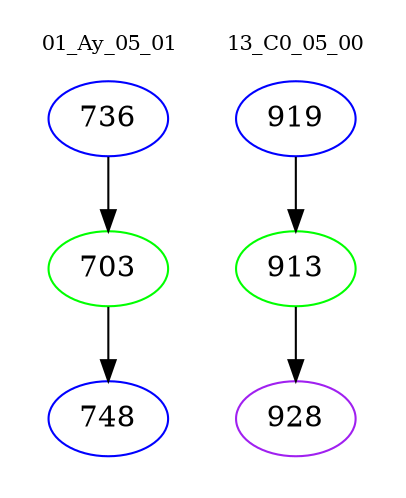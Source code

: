 digraph{
subgraph cluster_0 {
color = white
label = "01_Ay_05_01";
fontsize=10;
T0_736 [label="736", color="blue"]
T0_736 -> T0_703 [color="black"]
T0_703 [label="703", color="green"]
T0_703 -> T0_748 [color="black"]
T0_748 [label="748", color="blue"]
}
subgraph cluster_1 {
color = white
label = "13_C0_05_00";
fontsize=10;
T1_919 [label="919", color="blue"]
T1_919 -> T1_913 [color="black"]
T1_913 [label="913", color="green"]
T1_913 -> T1_928 [color="black"]
T1_928 [label="928", color="purple"]
}
}
